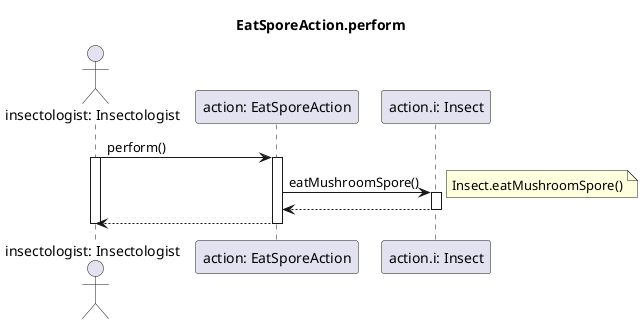 @startuml EatSporeAction.perform
title EatSporeAction.perform

actor "insectologist: Insectologist" as insectologist
participant "action: EatSporeAction" as mi_action
participant "action.i: Insect" as insect

insectologist -> mi_action: perform()
activate insectologist
activate mi_action

mi_action -> insect: eatMushroomSpore()
activate insect
note right: Insect.eatMushroomSpore()

mi_action <-- insect
deactivate insect

insectologist <-- mi_action
deactivate mi_action
deactivate insectologist

@enduml